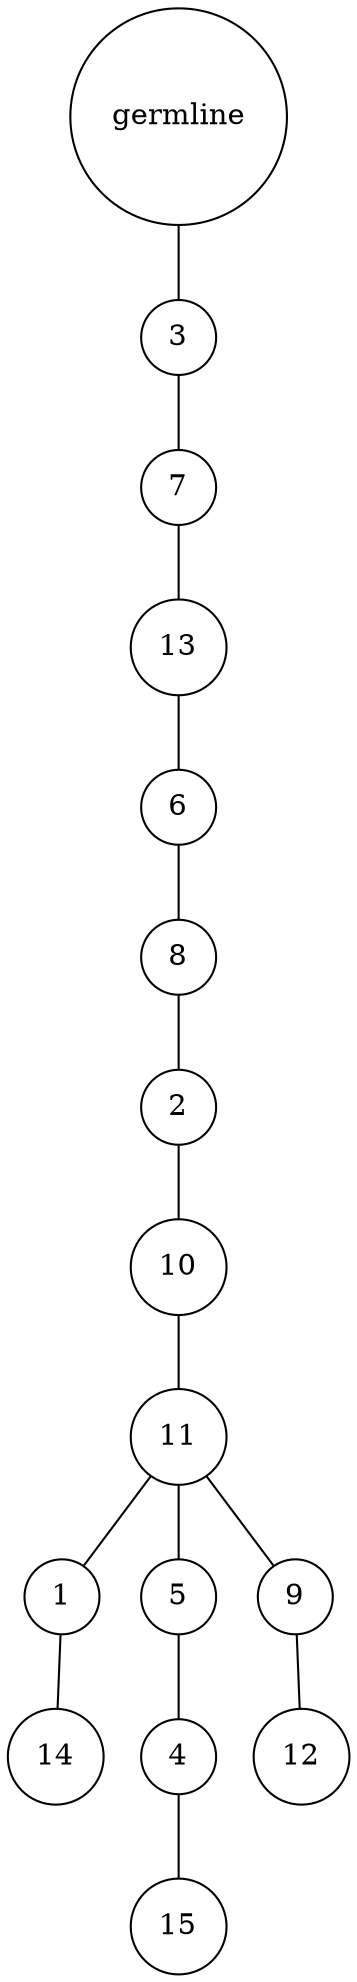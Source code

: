 graph {
	rankdir=UD;
	splines=line;
	node [shape=circle]
	"0x7f109b88be50" [label="germline"];
	"0x7f109b88be80" [label="3"];
	"0x7f109b88be50" -- "0x7f109b88be80" ;
	"0x7f109b88beb0" [label="7"];
	"0x7f109b88be80" -- "0x7f109b88beb0" ;
	"0x7f109b88bee0" [label="13"];
	"0x7f109b88beb0" -- "0x7f109b88bee0" ;
	"0x7f109b88bf10" [label="6"];
	"0x7f109b88bee0" -- "0x7f109b88bf10" ;
	"0x7f109b88bf40" [label="8"];
	"0x7f109b88bf10" -- "0x7f109b88bf40" ;
	"0x7f109b88bf70" [label="2"];
	"0x7f109b88bf40" -- "0x7f109b88bf70" ;
	"0x7f109b88bfa0" [label="10"];
	"0x7f109b88bf70" -- "0x7f109b88bfa0" ;
	"0x7f109b88bfd0" [label="11"];
	"0x7f109b88bfa0" -- "0x7f109b88bfd0" ;
	"0x7f10c6489040" [label="1"];
	"0x7f109b88bfd0" -- "0x7f10c6489040" ;
	"0x7f10c6489070" [label="14"];
	"0x7f10c6489040" -- "0x7f10c6489070" ;
	"0x7f10c64890a0" [label="5"];
	"0x7f109b88bfd0" -- "0x7f10c64890a0" ;
	"0x7f10c64890d0" [label="4"];
	"0x7f10c64890a0" -- "0x7f10c64890d0" ;
	"0x7f10c6489100" [label="15"];
	"0x7f10c64890d0" -- "0x7f10c6489100" ;
	"0x7f10c6489130" [label="9"];
	"0x7f109b88bfd0" -- "0x7f10c6489130" ;
	"0x7f10c6489160" [label="12"];
	"0x7f10c6489130" -- "0x7f10c6489160" ;
}
